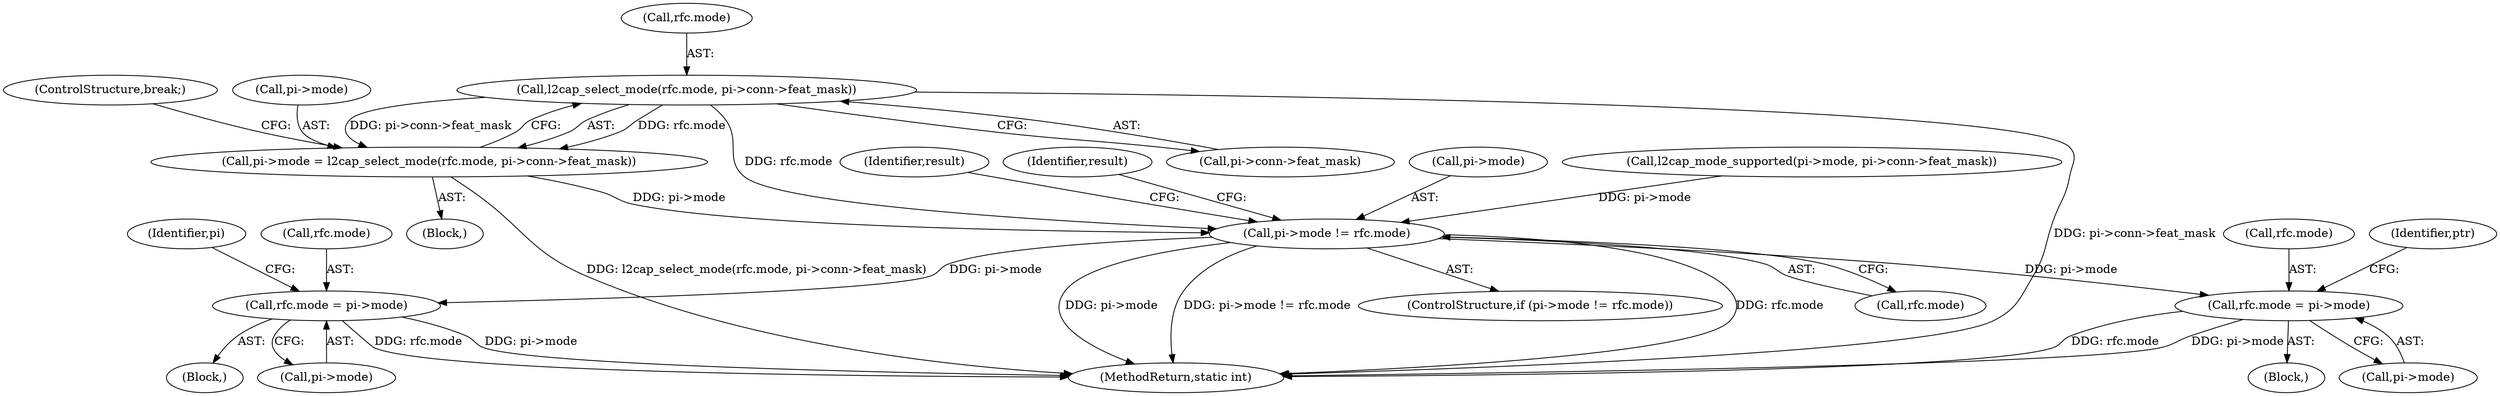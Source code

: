 digraph "0_linux_f2fcfcd670257236ebf2088bbdf26f6a8ef459fe_3@pointer" {
"1000259" [label="(Call,l2cap_select_mode(rfc.mode, pi->conn->feat_mask))"];
"1000255" [label="(Call,pi->mode = l2cap_select_mode(rfc.mode, pi->conn->feat_mask))"];
"1000271" [label="(Call,pi->mode != rfc.mode)"];
"1000282" [label="(Call,rfc.mode = pi->mode)"];
"1000426" [label="(Call,rfc.mode = pi->mode)"];
"1000268" [label="(ControlStructure,break;)"];
"1000283" [label="(Call,rfc.mode)"];
"1000476" [label="(MethodReturn,static int)"];
"1000278" [label="(Block,)"];
"1000435" [label="(Identifier,ptr)"];
"1000286" [label="(Call,pi->mode)"];
"1000270" [label="(ControlStructure,if (pi->mode != rfc.mode))"];
"1000275" [label="(Call,rfc.mode)"];
"1000426" [label="(Call,rfc.mode = pi->mode)"];
"1000256" [label="(Call,pi->mode)"];
"1000255" [label="(Call,pi->mode = l2cap_select_mode(rfc.mode, pi->conn->feat_mask))"];
"1000260" [label="(Call,rfc.mode)"];
"1000427" [label="(Call,rfc.mode)"];
"1000263" [label="(Call,pi->conn->feat_mask)"];
"1000272" [label="(Call,pi->mode)"];
"1000241" [label="(Call,l2cap_mode_supported(pi->mode, pi->conn->feat_mask))"];
"1000282" [label="(Call,rfc.mode = pi->mode)"];
"1000231" [label="(Block,)"];
"1000259" [label="(Call,l2cap_select_mode(rfc.mode, pi->conn->feat_mask))"];
"1000310" [label="(Identifier,result)"];
"1000344" [label="(Block,)"];
"1000280" [label="(Identifier,result)"];
"1000271" [label="(Call,pi->mode != rfc.mode)"];
"1000430" [label="(Call,pi->mode)"];
"1000292" [label="(Identifier,pi)"];
"1000259" -> "1000255"  [label="AST: "];
"1000259" -> "1000263"  [label="CFG: "];
"1000260" -> "1000259"  [label="AST: "];
"1000263" -> "1000259"  [label="AST: "];
"1000255" -> "1000259"  [label="CFG: "];
"1000259" -> "1000476"  [label="DDG: pi->conn->feat_mask"];
"1000259" -> "1000255"  [label="DDG: rfc.mode"];
"1000259" -> "1000255"  [label="DDG: pi->conn->feat_mask"];
"1000259" -> "1000271"  [label="DDG: rfc.mode"];
"1000255" -> "1000231"  [label="AST: "];
"1000256" -> "1000255"  [label="AST: "];
"1000268" -> "1000255"  [label="CFG: "];
"1000255" -> "1000476"  [label="DDG: l2cap_select_mode(rfc.mode, pi->conn->feat_mask)"];
"1000255" -> "1000271"  [label="DDG: pi->mode"];
"1000271" -> "1000270"  [label="AST: "];
"1000271" -> "1000275"  [label="CFG: "];
"1000272" -> "1000271"  [label="AST: "];
"1000275" -> "1000271"  [label="AST: "];
"1000280" -> "1000271"  [label="CFG: "];
"1000310" -> "1000271"  [label="CFG: "];
"1000271" -> "1000476"  [label="DDG: rfc.mode"];
"1000271" -> "1000476"  [label="DDG: pi->mode"];
"1000271" -> "1000476"  [label="DDG: pi->mode != rfc.mode"];
"1000241" -> "1000271"  [label="DDG: pi->mode"];
"1000271" -> "1000282"  [label="DDG: pi->mode"];
"1000271" -> "1000426"  [label="DDG: pi->mode"];
"1000282" -> "1000278"  [label="AST: "];
"1000282" -> "1000286"  [label="CFG: "];
"1000283" -> "1000282"  [label="AST: "];
"1000286" -> "1000282"  [label="AST: "];
"1000292" -> "1000282"  [label="CFG: "];
"1000282" -> "1000476"  [label="DDG: pi->mode"];
"1000282" -> "1000476"  [label="DDG: rfc.mode"];
"1000426" -> "1000344"  [label="AST: "];
"1000426" -> "1000430"  [label="CFG: "];
"1000427" -> "1000426"  [label="AST: "];
"1000430" -> "1000426"  [label="AST: "];
"1000435" -> "1000426"  [label="CFG: "];
"1000426" -> "1000476"  [label="DDG: rfc.mode"];
"1000426" -> "1000476"  [label="DDG: pi->mode"];
}
